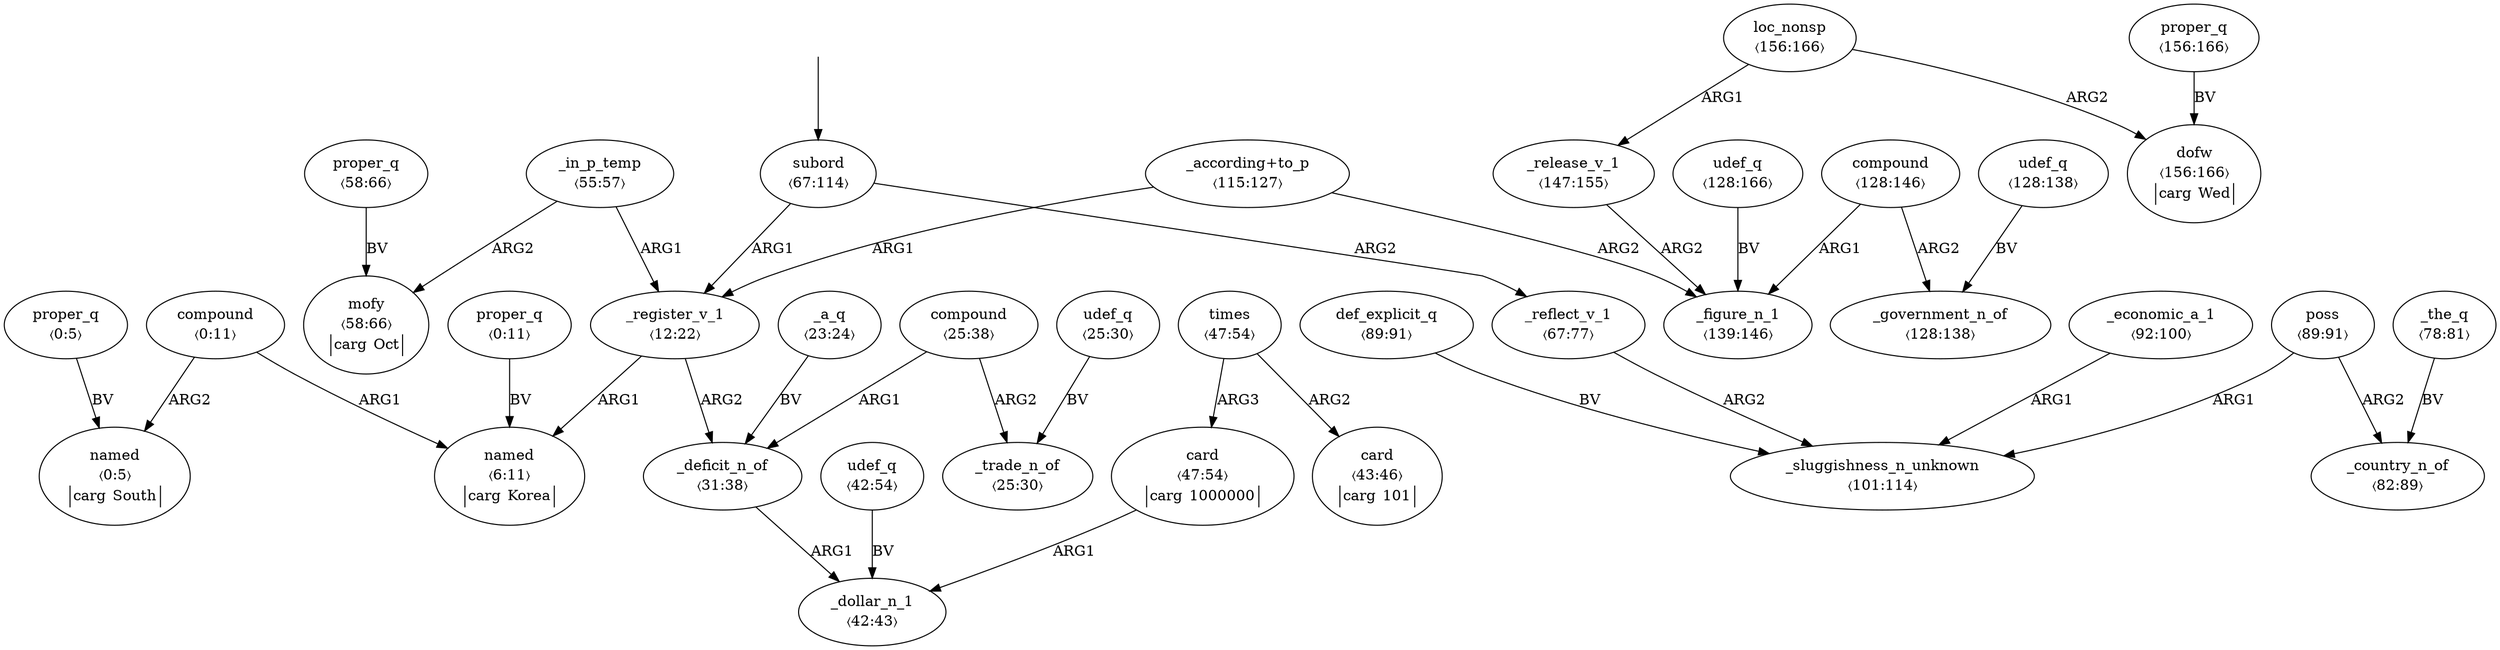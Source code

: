 digraph "20011001" {
  top [ style=invis ];
  top -> 19;
  0 [ label=<<table align="center" border="0" cellspacing="0"><tr><td colspan="2">proper_q</td></tr><tr><td colspan="2">〈0:11〉</td></tr></table>> ];
  1 [ label=<<table align="center" border="0" cellspacing="0"><tr><td colspan="2">compound</td></tr><tr><td colspan="2">〈0:11〉</td></tr></table>> ];
  2 [ label=<<table align="center" border="0" cellspacing="0"><tr><td colspan="2">proper_q</td></tr><tr><td colspan="2">〈0:5〉</td></tr></table>> ];
  3 [ label=<<table align="center" border="0" cellspacing="0"><tr><td colspan="2">named</td></tr><tr><td colspan="2">〈0:5〉</td></tr><tr><td sides="l" border="1" align="left">carg</td><td sides="r" border="1" align="left">South</td></tr></table>> ];
  4 [ label=<<table align="center" border="0" cellspacing="0"><tr><td colspan="2">named</td></tr><tr><td colspan="2">〈6:11〉</td></tr><tr><td sides="l" border="1" align="left">carg</td><td sides="r" border="1" align="left">Korea</td></tr></table>> ];
  5 [ label=<<table align="center" border="0" cellspacing="0"><tr><td colspan="2">_register_v_1</td></tr><tr><td colspan="2">〈12:22〉</td></tr></table>> ];
  6 [ label=<<table align="center" border="0" cellspacing="0"><tr><td colspan="2">_a_q</td></tr><tr><td colspan="2">〈23:24〉</td></tr></table>> ];
  7 [ label=<<table align="center" border="0" cellspacing="0"><tr><td colspan="2">compound</td></tr><tr><td colspan="2">〈25:38〉</td></tr></table>> ];
  8 [ label=<<table align="center" border="0" cellspacing="0"><tr><td colspan="2">udef_q</td></tr><tr><td colspan="2">〈25:30〉</td></tr></table>> ];
  9 [ label=<<table align="center" border="0" cellspacing="0"><tr><td colspan="2">_trade_n_of</td></tr><tr><td colspan="2">〈25:30〉</td></tr></table>> ];
  10 [ label=<<table align="center" border="0" cellspacing="0"><tr><td colspan="2">_deficit_n_of</td></tr><tr><td colspan="2">〈31:38〉</td></tr></table>> ];
  11 [ label=<<table align="center" border="0" cellspacing="0"><tr><td colspan="2">udef_q</td></tr><tr><td colspan="2">〈42:54〉</td></tr></table>> ];
  12 [ label=<<table align="center" border="0" cellspacing="0"><tr><td colspan="2">_dollar_n_1</td></tr><tr><td colspan="2">〈42:43〉</td></tr></table>> ];
  13 [ label=<<table align="center" border="0" cellspacing="0"><tr><td colspan="2">card</td></tr><tr><td colspan="2">〈43:46〉</td></tr><tr><td sides="l" border="1" align="left">carg</td><td sides="r" border="1" align="left">101</td></tr></table>> ];
  14 [ label=<<table align="center" border="0" cellspacing="0"><tr><td colspan="2">card</td></tr><tr><td colspan="2">〈47:54〉</td></tr><tr><td sides="l" border="1" align="left">carg</td><td sides="r" border="1" align="left">1000000</td></tr></table>> ];
  15 [ label=<<table align="center" border="0" cellspacing="0"><tr><td colspan="2">times</td></tr><tr><td colspan="2">〈47:54〉</td></tr></table>> ];
  16 [ label=<<table align="center" border="0" cellspacing="0"><tr><td colspan="2">_in_p_temp</td></tr><tr><td colspan="2">〈55:57〉</td></tr></table>> ];
  17 [ label=<<table align="center" border="0" cellspacing="0"><tr><td colspan="2">proper_q</td></tr><tr><td colspan="2">〈58:66〉</td></tr></table>> ];
  18 [ label=<<table align="center" border="0" cellspacing="0"><tr><td colspan="2">mofy</td></tr><tr><td colspan="2">〈58:66〉</td></tr><tr><td sides="l" border="1" align="left">carg</td><td sides="r" border="1" align="left">Oct</td></tr></table>> ];
  19 [ label=<<table align="center" border="0" cellspacing="0"><tr><td colspan="2">subord</td></tr><tr><td colspan="2">〈67:114〉</td></tr></table>> ];
  20 [ label=<<table align="center" border="0" cellspacing="0"><tr><td colspan="2">_reflect_v_1</td></tr><tr><td colspan="2">〈67:77〉</td></tr></table>> ];
  21 [ label=<<table align="center" border="0" cellspacing="0"><tr><td colspan="2">_the_q</td></tr><tr><td colspan="2">〈78:81〉</td></tr></table>> ];
  22 [ label=<<table align="center" border="0" cellspacing="0"><tr><td colspan="2">_country_n_of</td></tr><tr><td colspan="2">〈82:89〉</td></tr></table>> ];
  23 [ label=<<table align="center" border="0" cellspacing="0"><tr><td colspan="2">def_explicit_q</td></tr><tr><td colspan="2">〈89:91〉</td></tr></table>> ];
  24 [ label=<<table align="center" border="0" cellspacing="0"><tr><td colspan="2">poss</td></tr><tr><td colspan="2">〈89:91〉</td></tr></table>> ];
  25 [ label=<<table align="center" border="0" cellspacing="0"><tr><td colspan="2">_economic_a_1</td></tr><tr><td colspan="2">〈92:100〉</td></tr></table>> ];
  26 [ label=<<table align="center" border="0" cellspacing="0"><tr><td colspan="2">_sluggishness_n_unknown</td></tr><tr><td colspan="2">〈101:114〉</td></tr></table>> ];
  27 [ label=<<table align="center" border="0" cellspacing="0"><tr><td colspan="2">_according+to_p</td></tr><tr><td colspan="2">〈115:127〉</td></tr></table>> ];
  28 [ label=<<table align="center" border="0" cellspacing="0"><tr><td colspan="2">udef_q</td></tr><tr><td colspan="2">〈128:166〉</td></tr></table>> ];
  29 [ label=<<table align="center" border="0" cellspacing="0"><tr><td colspan="2">compound</td></tr><tr><td colspan="2">〈128:146〉</td></tr></table>> ];
  30 [ label=<<table align="center" border="0" cellspacing="0"><tr><td colspan="2">udef_q</td></tr><tr><td colspan="2">〈128:138〉</td></tr></table>> ];
  31 [ label=<<table align="center" border="0" cellspacing="0"><tr><td colspan="2">_government_n_of</td></tr><tr><td colspan="2">〈128:138〉</td></tr></table>> ];
  32 [ label=<<table align="center" border="0" cellspacing="0"><tr><td colspan="2">_figure_n_1</td></tr><tr><td colspan="2">〈139:146〉</td></tr></table>> ];
  33 [ label=<<table align="center" border="0" cellspacing="0"><tr><td colspan="2">_release_v_1</td></tr><tr><td colspan="2">〈147:155〉</td></tr></table>> ];
  34 [ label=<<table align="center" border="0" cellspacing="0"><tr><td colspan="2">loc_nonsp</td></tr><tr><td colspan="2">〈156:166〉</td></tr></table>> ];
  35 [ label=<<table align="center" border="0" cellspacing="0"><tr><td colspan="2">proper_q</td></tr><tr><td colspan="2">〈156:166〉</td></tr></table>> ];
  36 [ label=<<table align="center" border="0" cellspacing="0"><tr><td colspan="2">dofw</td></tr><tr><td colspan="2">〈156:166〉</td></tr><tr><td sides="l" border="1" align="left">carg</td><td sides="r" border="1" align="left">Wed</td></tr></table>> ];
  27 -> 32 [ label="ARG2" ];
  10 -> 12 [ label="ARG1" ];
  33 -> 32 [ label="ARG2" ];
  16 -> 18 [ label="ARG2" ];
  7 -> 10 [ label="ARG1" ];
  11 -> 12 [ label="BV" ];
  28 -> 32 [ label="BV" ];
  23 -> 26 [ label="BV" ];
  24 -> 26 [ label="ARG1" ];
  27 -> 5 [ label="ARG1" ];
  16 -> 5 [ label="ARG1" ];
  5 -> 4 [ label="ARG1" ];
  35 -> 36 [ label="BV" ];
  0 -> 4 [ label="BV" ];
  8 -> 9 [ label="BV" ];
  20 -> 26 [ label="ARG2" ];
  15 -> 13 [ label="ARG2" ];
  5 -> 10 [ label="ARG2" ];
  30 -> 31 [ label="BV" ];
  1 -> 4 [ label="ARG1" ];
  25 -> 26 [ label="ARG1" ];
  2 -> 3 [ label="BV" ];
  29 -> 31 [ label="ARG2" ];
  34 -> 36 [ label="ARG2" ];
  34 -> 33 [ label="ARG1" ];
  24 -> 22 [ label="ARG2" ];
  21 -> 22 [ label="BV" ];
  1 -> 3 [ label="ARG2" ];
  19 -> 20 [ label="ARG2" ];
  7 -> 9 [ label="ARG2" ];
  14 -> 12 [ label="ARG1" ];
  17 -> 18 [ label="BV" ];
  19 -> 5 [ label="ARG1" ];
  29 -> 32 [ label="ARG1" ];
  6 -> 10 [ label="BV" ];
  15 -> 14 [ label="ARG3" ];
}

